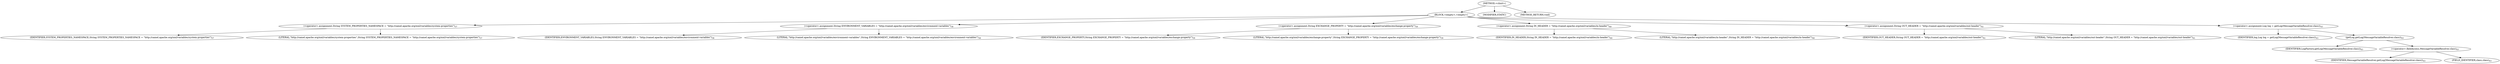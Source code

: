 digraph "&lt;clinit&gt;" {  
"259" [label = <(METHOD,&lt;clinit&gt;)> ]
"260" [label = <(BLOCK,&lt;empty&gt;,&lt;empty&gt;)> ]
"261" [label = <(&lt;operator&gt;.assignment,String SYSTEM_PROPERTIES_NAMESPACE = &quot;http://camel.apache.org/xml/variables/system-properties&quot;)<SUB>37</SUB>> ]
"262" [label = <(IDENTIFIER,SYSTEM_PROPERTIES_NAMESPACE,String SYSTEM_PROPERTIES_NAMESPACE = &quot;http://camel.apache.org/xml/variables/system-properties&quot;)<SUB>37</SUB>> ]
"263" [label = <(LITERAL,&quot;http://camel.apache.org/xml/variables/system-properties&quot;,String SYSTEM_PROPERTIES_NAMESPACE = &quot;http://camel.apache.org/xml/variables/system-properties&quot;)<SUB>37</SUB>> ]
"264" [label = <(&lt;operator&gt;.assignment,String ENVIRONMENT_VARIABLES = &quot;http://camel.apache.org/xml/variables/environment-variables&quot;)<SUB>38</SUB>> ]
"265" [label = <(IDENTIFIER,ENVIRONMENT_VARIABLES,String ENVIRONMENT_VARIABLES = &quot;http://camel.apache.org/xml/variables/environment-variables&quot;)<SUB>38</SUB>> ]
"266" [label = <(LITERAL,&quot;http://camel.apache.org/xml/variables/environment-variables&quot;,String ENVIRONMENT_VARIABLES = &quot;http://camel.apache.org/xml/variables/environment-variables&quot;)<SUB>38</SUB>> ]
"267" [label = <(&lt;operator&gt;.assignment,String EXCHANGE_PROPERTY = &quot;http://camel.apache.org/xml/variables/exchange-property&quot;)<SUB>39</SUB>> ]
"268" [label = <(IDENTIFIER,EXCHANGE_PROPERTY,String EXCHANGE_PROPERTY = &quot;http://camel.apache.org/xml/variables/exchange-property&quot;)<SUB>39</SUB>> ]
"269" [label = <(LITERAL,&quot;http://camel.apache.org/xml/variables/exchange-property&quot;,String EXCHANGE_PROPERTY = &quot;http://camel.apache.org/xml/variables/exchange-property&quot;)<SUB>39</SUB>> ]
"270" [label = <(&lt;operator&gt;.assignment,String IN_HEADER = &quot;http://camel.apache.org/xml/variables/in-header&quot;)<SUB>40</SUB>> ]
"271" [label = <(IDENTIFIER,IN_HEADER,String IN_HEADER = &quot;http://camel.apache.org/xml/variables/in-header&quot;)<SUB>40</SUB>> ]
"272" [label = <(LITERAL,&quot;http://camel.apache.org/xml/variables/in-header&quot;,String IN_HEADER = &quot;http://camel.apache.org/xml/variables/in-header&quot;)<SUB>40</SUB>> ]
"273" [label = <(&lt;operator&gt;.assignment,String OUT_HEADER = &quot;http://camel.apache.org/xml/variables/out-header&quot;)<SUB>41</SUB>> ]
"274" [label = <(IDENTIFIER,OUT_HEADER,String OUT_HEADER = &quot;http://camel.apache.org/xml/variables/out-header&quot;)<SUB>41</SUB>> ]
"275" [label = <(LITERAL,&quot;http://camel.apache.org/xml/variables/out-header&quot;,String OUT_HEADER = &quot;http://camel.apache.org/xml/variables/out-header&quot;)<SUB>41</SUB>> ]
"276" [label = <(&lt;operator&gt;.assignment,Log log = getLog(MessageVariableResolver.class))<SUB>43</SUB>> ]
"277" [label = <(IDENTIFIER,log,Log log = getLog(MessageVariableResolver.class))<SUB>43</SUB>> ]
"278" [label = <(getLog,getLog(MessageVariableResolver.class))<SUB>43</SUB>> ]
"279" [label = <(IDENTIFIER,LogFactory,getLog(MessageVariableResolver.class))<SUB>43</SUB>> ]
"280" [label = <(&lt;operator&gt;.fieldAccess,MessageVariableResolver.class)<SUB>43</SUB>> ]
"281" [label = <(IDENTIFIER,MessageVariableResolver,getLog(MessageVariableResolver.class))<SUB>43</SUB>> ]
"282" [label = <(FIELD_IDENTIFIER,class,class)<SUB>43</SUB>> ]
"283" [label = <(MODIFIER,STATIC)> ]
"284" [label = <(METHOD_RETURN,void)> ]
  "259" -> "260" 
  "259" -> "283" 
  "259" -> "284" 
  "260" -> "261" 
  "260" -> "264" 
  "260" -> "267" 
  "260" -> "270" 
  "260" -> "273" 
  "260" -> "276" 
  "261" -> "262" 
  "261" -> "263" 
  "264" -> "265" 
  "264" -> "266" 
  "267" -> "268" 
  "267" -> "269" 
  "270" -> "271" 
  "270" -> "272" 
  "273" -> "274" 
  "273" -> "275" 
  "276" -> "277" 
  "276" -> "278" 
  "278" -> "279" 
  "278" -> "280" 
  "280" -> "281" 
  "280" -> "282" 
}
